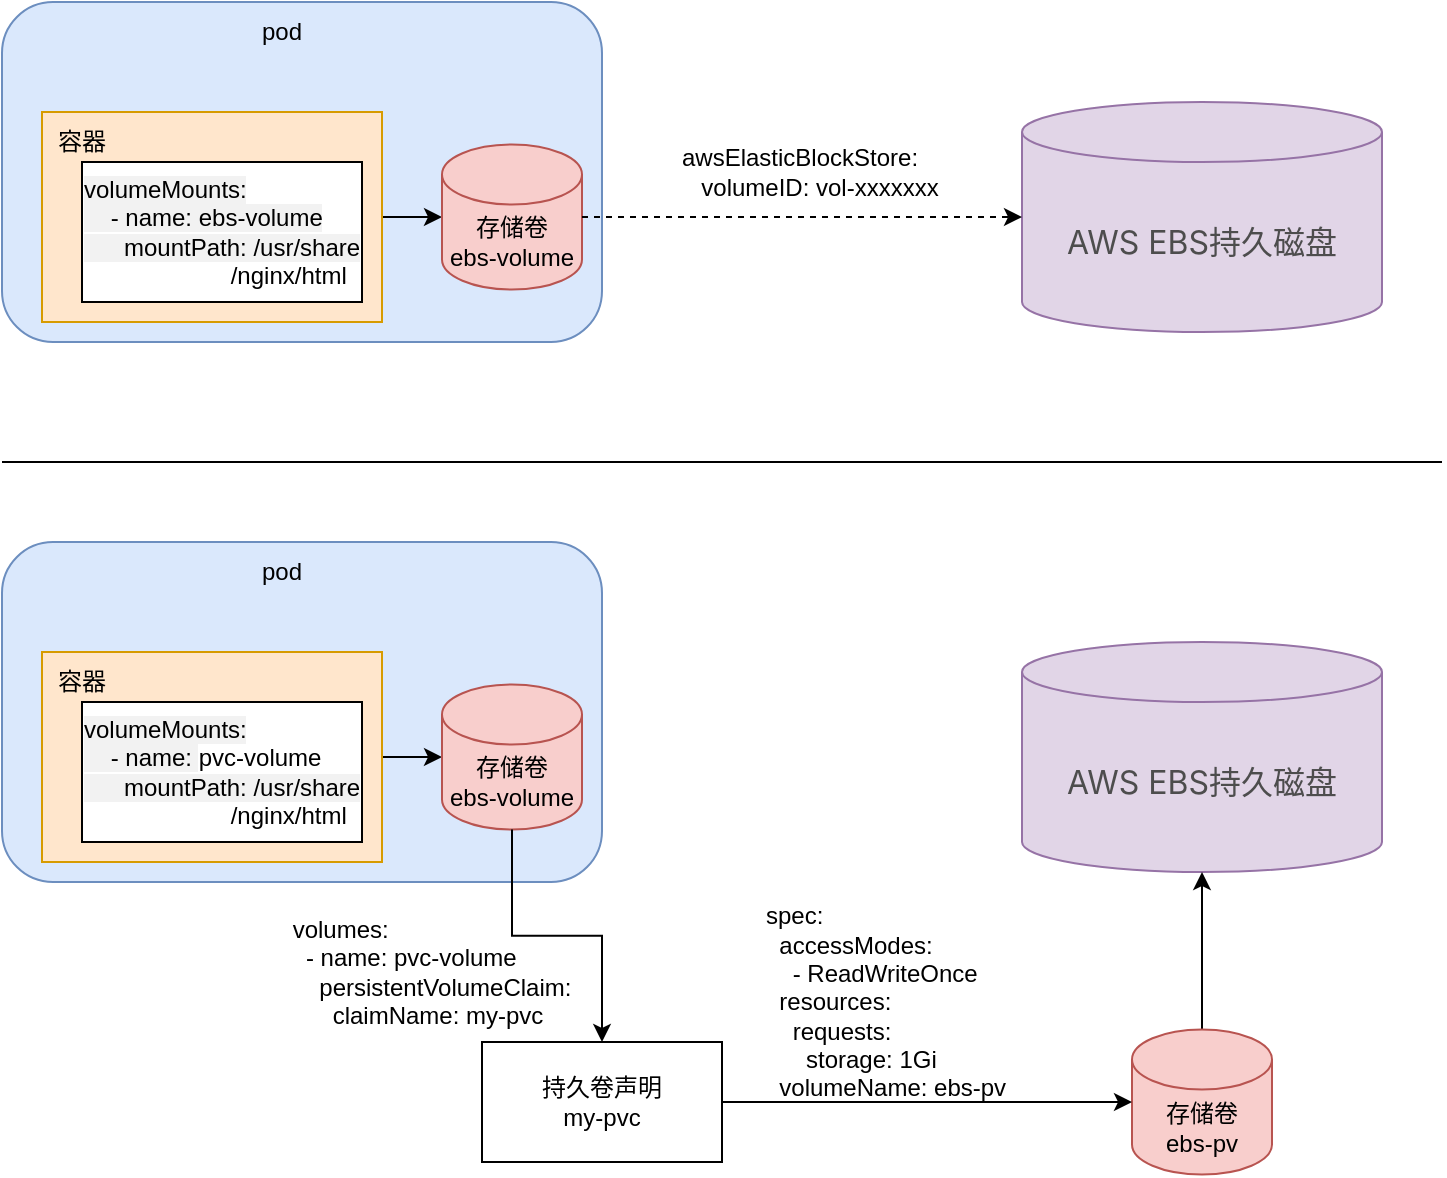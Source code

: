 <mxfile version="26.2.14">
  <diagram name="第 1 页" id="hzgeKIVSQyJ2sHq0_jEK">
    <mxGraphModel dx="1018" dy="689" grid="1" gridSize="10" guides="1" tooltips="1" connect="1" arrows="1" fold="1" page="1" pageScale="1" pageWidth="827" pageHeight="1169" math="0" shadow="0">
      <root>
        <mxCell id="0" />
        <mxCell id="1" parent="0" />
        <mxCell id="7dZvwmrXYKT28rzgf9l6-1" value="" style="rounded=1;whiteSpace=wrap;html=1;fillColor=#dae8fc;strokeColor=#6c8ebf;" vertex="1" parent="1">
          <mxGeometry x="80" y="170" width="300" height="170" as="geometry" />
        </mxCell>
        <mxCell id="7dZvwmrXYKT28rzgf9l6-9" style="edgeStyle=orthogonalEdgeStyle;rounded=0;orthogonalLoop=1;jettySize=auto;html=1;" edge="1" parent="1" source="7dZvwmrXYKT28rzgf9l6-2" target="7dZvwmrXYKT28rzgf9l6-7">
          <mxGeometry relative="1" as="geometry" />
        </mxCell>
        <mxCell id="7dZvwmrXYKT28rzgf9l6-2" value="" style="rounded=0;whiteSpace=wrap;html=1;fillColor=#ffe6cc;strokeColor=#d79b00;" vertex="1" parent="1">
          <mxGeometry x="100" y="225" width="170" height="105" as="geometry" />
        </mxCell>
        <mxCell id="7dZvwmrXYKT28rzgf9l6-3" value="" style="rounded=0;whiteSpace=wrap;html=1;" vertex="1" parent="1">
          <mxGeometry x="120" y="250" width="140" height="70" as="geometry" />
        </mxCell>
        <mxCell id="7dZvwmrXYKT28rzgf9l6-4" value="容器" style="text;html=1;align=center;verticalAlign=middle;whiteSpace=wrap;rounded=0;" vertex="1" parent="1">
          <mxGeometry x="90" y="225" width="60" height="30" as="geometry" />
        </mxCell>
        <mxCell id="7dZvwmrXYKT28rzgf9l6-5" value="pod" style="text;html=1;align=center;verticalAlign=middle;whiteSpace=wrap;rounded=0;" vertex="1" parent="1">
          <mxGeometry x="190" y="170" width="60" height="30" as="geometry" />
        </mxCell>
        <mxCell id="7dZvwmrXYKT28rzgf9l6-6" value="&lt;span style=&quot;background-color: light-dark(#ffffff, var(--ge-dark-color, #121212));&quot;&gt;&lt;span style=&quot;font-variant-ligatures: no-common-ligatures; white-space: pre; background-color: rgba(0, 0, 0, 0.05);&quot;&gt;volumeMounts:&lt;/span&gt;&lt;br style=&quot;font-variant-ligatures: no-common-ligatures; white-space: pre; background-color: rgba(0, 0, 0, 0.05);&quot;&gt;&lt;span style=&quot;font-variant-ligatures: no-common-ligatures; white-space: pre; background-color: rgba(0, 0, 0, 0.05);&quot;&gt;    - name: ebs-volume&lt;/span&gt;&lt;br style=&quot;font-variant-ligatures: no-common-ligatures; white-space: pre; background-color: rgba(0, 0, 0, 0.05);&quot;&gt;&lt;span style=&quot;font-variant-ligatures: no-common-ligatures; white-space: pre; background-color: rgba(0, 0, 0, 0.05);&quot;&gt;      mountPath: /usr/share&lt;/span&gt;&lt;/span&gt;&lt;div&gt;&lt;span style=&quot;font-variant-ligatures: no-common-ligatures; white-space: pre; background-color: light-dark(#ffffff, var(--ge-dark-color, #121212));&quot;&gt;                      /nginx/html&lt;/span&gt;&lt;/div&gt;" style="text;html=1;align=left;verticalAlign=middle;whiteSpace=wrap;rounded=0;" vertex="1" parent="1">
          <mxGeometry x="119" y="255" width="150" height="60" as="geometry" />
        </mxCell>
        <mxCell id="7dZvwmrXYKT28rzgf9l6-7" value="存储卷&lt;div&gt;&lt;span style=&quot;font-variant-ligatures: no-common-ligatures; text-align: start; white-space: pre;&quot;&gt;&lt;font style=&quot;&quot;&gt;ebs-volume&lt;/font&gt;&lt;/span&gt;&lt;/div&gt;" style="shape=cylinder3;whiteSpace=wrap;html=1;boundedLbl=1;backgroundOutline=1;size=15;fillColor=#f8cecc;strokeColor=#b85450;" vertex="1" parent="1">
          <mxGeometry x="300" y="241.25" width="70" height="72.5" as="geometry" />
        </mxCell>
        <mxCell id="7dZvwmrXYKT28rzgf9l6-10" value="&lt;span style=&quot;color: rgb(77, 77, 77); font-family: -apple-system, &amp;quot;SF UI Text&amp;quot;, Arial, &amp;quot;PingFang SC&amp;quot;, &amp;quot;Hiragino Sans GB&amp;quot;, &amp;quot;Microsoft YaHei&amp;quot;, &amp;quot;WenQuanYi Micro Hei&amp;quot;, sans-serif; font-size: 16px; font-variant-ligatures: no-common-ligatures; text-align: start;&quot;&gt;AWS EBS持久磁盘&lt;/span&gt;" style="shape=cylinder3;whiteSpace=wrap;html=1;boundedLbl=1;backgroundOutline=1;size=15;fillColor=#e1d5e7;strokeColor=#9673a6;" vertex="1" parent="1">
          <mxGeometry x="590" y="220" width="180" height="115" as="geometry" />
        </mxCell>
        <mxCell id="7dZvwmrXYKT28rzgf9l6-11" style="edgeStyle=orthogonalEdgeStyle;rounded=0;orthogonalLoop=1;jettySize=auto;html=1;entryX=0;entryY=0.5;entryDx=0;entryDy=0;entryPerimeter=0;dashed=1;" edge="1" parent="1" source="7dZvwmrXYKT28rzgf9l6-7" target="7dZvwmrXYKT28rzgf9l6-10">
          <mxGeometry relative="1" as="geometry" />
        </mxCell>
        <mxCell id="7dZvwmrXYKT28rzgf9l6-12" value="&lt;span style=&quot;font-variant-ligatures: no-common-ligatures; text-align: start; white-space: pre; background-color: rgb(255, 255, 255);&quot;&gt;&lt;font face=&quot;Helvetica&quot; style=&quot;&quot;&gt;awsElasticBlockStore:&lt;br&gt;      volumeID: vol-xxxxxxx&lt;/font&gt;&lt;/span&gt;" style="text;html=1;align=center;verticalAlign=middle;whiteSpace=wrap;rounded=0;" vertex="1" parent="1">
          <mxGeometry x="413.5" y="240" width="130" height="30" as="geometry" />
        </mxCell>
        <mxCell id="7dZvwmrXYKT28rzgf9l6-13" value="" style="rounded=1;whiteSpace=wrap;html=1;fillColor=#dae8fc;strokeColor=#6c8ebf;" vertex="1" parent="1">
          <mxGeometry x="80" y="440" width="300" height="170" as="geometry" />
        </mxCell>
        <mxCell id="7dZvwmrXYKT28rzgf9l6-14" style="edgeStyle=orthogonalEdgeStyle;rounded=0;orthogonalLoop=1;jettySize=auto;html=1;" edge="1" parent="1" source="7dZvwmrXYKT28rzgf9l6-15" target="7dZvwmrXYKT28rzgf9l6-20">
          <mxGeometry relative="1" as="geometry" />
        </mxCell>
        <mxCell id="7dZvwmrXYKT28rzgf9l6-15" value="" style="rounded=0;whiteSpace=wrap;html=1;fillColor=#ffe6cc;strokeColor=#d79b00;" vertex="1" parent="1">
          <mxGeometry x="100" y="495" width="170" height="105" as="geometry" />
        </mxCell>
        <mxCell id="7dZvwmrXYKT28rzgf9l6-16" value="" style="rounded=0;whiteSpace=wrap;html=1;" vertex="1" parent="1">
          <mxGeometry x="120" y="520" width="140" height="70" as="geometry" />
        </mxCell>
        <mxCell id="7dZvwmrXYKT28rzgf9l6-17" value="容器" style="text;html=1;align=center;verticalAlign=middle;whiteSpace=wrap;rounded=0;" vertex="1" parent="1">
          <mxGeometry x="90" y="495" width="60" height="30" as="geometry" />
        </mxCell>
        <mxCell id="7dZvwmrXYKT28rzgf9l6-18" value="pod" style="text;html=1;align=center;verticalAlign=middle;whiteSpace=wrap;rounded=0;" vertex="1" parent="1">
          <mxGeometry x="190" y="440" width="60" height="30" as="geometry" />
        </mxCell>
        <mxCell id="7dZvwmrXYKT28rzgf9l6-19" value="&lt;span style=&quot;background-color: light-dark(#ffffff, var(--ge-dark-color, #121212));&quot;&gt;&lt;span style=&quot;font-variant-ligatures: no-common-ligatures; white-space: pre; background-color: rgba(0, 0, 0, 0.05);&quot;&gt;volumeMounts:&lt;/span&gt;&lt;br style=&quot;font-variant-ligatures: no-common-ligatures; white-space: pre; background-color: rgba(0, 0, 0, 0.05);&quot;&gt;&lt;span style=&quot;font-variant-ligatures: no-common-ligatures; white-space: pre; background-color: rgba(0, 0, 0, 0.05);&quot;&gt;    - name: &lt;/span&gt;&lt;span style=&quot;font-variant-ligatures: no-common-ligatures; white-space: pre;&quot;&gt;pvc-volume&lt;/span&gt;&lt;br style=&quot;font-variant-ligatures: no-common-ligatures; white-space: pre; background-color: rgba(0, 0, 0, 0.05);&quot;&gt;&lt;span style=&quot;font-variant-ligatures: no-common-ligatures; white-space: pre; background-color: rgba(0, 0, 0, 0.05);&quot;&gt;      mountPath: /usr/share&lt;/span&gt;&lt;/span&gt;&lt;div&gt;&lt;span style=&quot;font-variant-ligatures: no-common-ligatures; white-space: pre; background-color: light-dark(#ffffff, var(--ge-dark-color, #121212));&quot;&gt;                      /nginx/html&lt;/span&gt;&lt;/div&gt;" style="text;html=1;align=left;verticalAlign=middle;whiteSpace=wrap;rounded=0;" vertex="1" parent="1">
          <mxGeometry x="119" y="525" width="150" height="60" as="geometry" />
        </mxCell>
        <mxCell id="7dZvwmrXYKT28rzgf9l6-20" value="存储卷&lt;div&gt;&lt;span style=&quot;font-variant-ligatures: no-common-ligatures; text-align: start; white-space: pre;&quot;&gt;&lt;font style=&quot;&quot;&gt;ebs-volume&lt;/font&gt;&lt;/span&gt;&lt;/div&gt;" style="shape=cylinder3;whiteSpace=wrap;html=1;boundedLbl=1;backgroundOutline=1;size=15;fillColor=#f8cecc;strokeColor=#b85450;" vertex="1" parent="1">
          <mxGeometry x="300" y="511.25" width="70" height="72.5" as="geometry" />
        </mxCell>
        <mxCell id="7dZvwmrXYKT28rzgf9l6-21" value="&lt;span style=&quot;color: rgb(77, 77, 77); font-family: -apple-system, &amp;quot;SF UI Text&amp;quot;, Arial, &amp;quot;PingFang SC&amp;quot;, &amp;quot;Hiragino Sans GB&amp;quot;, &amp;quot;Microsoft YaHei&amp;quot;, &amp;quot;WenQuanYi Micro Hei&amp;quot;, sans-serif; font-size: 16px; font-variant-ligatures: no-common-ligatures; text-align: start;&quot;&gt;AWS EBS持久磁盘&lt;/span&gt;" style="shape=cylinder3;whiteSpace=wrap;html=1;boundedLbl=1;backgroundOutline=1;size=15;fillColor=#e1d5e7;strokeColor=#9673a6;" vertex="1" parent="1">
          <mxGeometry x="590" y="490" width="180" height="115" as="geometry" />
        </mxCell>
        <mxCell id="7dZvwmrXYKT28rzgf9l6-22" style="edgeStyle=orthogonalEdgeStyle;rounded=0;orthogonalLoop=1;jettySize=auto;html=1;entryX=0.5;entryY=0;entryDx=0;entryDy=0;" edge="1" parent="1" source="7dZvwmrXYKT28rzgf9l6-20" target="7dZvwmrXYKT28rzgf9l6-25">
          <mxGeometry relative="1" as="geometry" />
        </mxCell>
        <mxCell id="7dZvwmrXYKT28rzgf9l6-23" value="&lt;div style=&quot;text-align: start;&quot;&gt;&lt;span style=&quot;font-variant-ligatures: no-common-ligatures; white-space: pre;&quot;&gt;volumes:&lt;br/&gt;  - name: pvc-volume&lt;br/&gt;    persistentVolumeClaim:&lt;br/&gt;      claimName: my-pvc&lt;/span&gt;&lt;/div&gt;" style="text;html=1;align=center;verticalAlign=middle;whiteSpace=wrap;rounded=0;" vertex="1" parent="1">
          <mxGeometry x="230" y="640" width="130" height="30" as="geometry" />
        </mxCell>
        <mxCell id="7dZvwmrXYKT28rzgf9l6-24" value="" style="endArrow=none;html=1;rounded=0;" edge="1" parent="1">
          <mxGeometry width="50" height="50" relative="1" as="geometry">
            <mxPoint x="80" y="400" as="sourcePoint" />
            <mxPoint x="800" y="400" as="targetPoint" />
          </mxGeometry>
        </mxCell>
        <mxCell id="7dZvwmrXYKT28rzgf9l6-25" value="持久卷声明&lt;div&gt;my-pvc&lt;/div&gt;" style="rounded=0;whiteSpace=wrap;html=1;" vertex="1" parent="1">
          <mxGeometry x="320" y="690" width="120" height="60" as="geometry" />
        </mxCell>
        <mxCell id="7dZvwmrXYKT28rzgf9l6-29" value="" style="edgeStyle=orthogonalEdgeStyle;rounded=0;orthogonalLoop=1;jettySize=auto;html=1;" edge="1" parent="1" source="7dZvwmrXYKT28rzgf9l6-26" target="7dZvwmrXYKT28rzgf9l6-21">
          <mxGeometry relative="1" as="geometry" />
        </mxCell>
        <mxCell id="7dZvwmrXYKT28rzgf9l6-26" value="存储卷&lt;div&gt;&lt;span style=&quot;font-variant-ligatures: no-common-ligatures; text-align: start; white-space: pre;&quot;&gt;&lt;font style=&quot;&quot;&gt;ebs-pv&lt;/font&gt;&lt;/span&gt;&lt;/div&gt;" style="shape=cylinder3;whiteSpace=wrap;html=1;boundedLbl=1;backgroundOutline=1;size=15;fillColor=#f8cecc;strokeColor=#b85450;" vertex="1" parent="1">
          <mxGeometry x="645" y="683.75" width="70" height="72.5" as="geometry" />
        </mxCell>
        <mxCell id="7dZvwmrXYKT28rzgf9l6-27" style="edgeStyle=orthogonalEdgeStyle;rounded=0;orthogonalLoop=1;jettySize=auto;html=1;entryX=0;entryY=0.5;entryDx=0;entryDy=0;entryPerimeter=0;" edge="1" parent="1" source="7dZvwmrXYKT28rzgf9l6-25" target="7dZvwmrXYKT28rzgf9l6-26">
          <mxGeometry relative="1" as="geometry" />
        </mxCell>
        <mxCell id="7dZvwmrXYKT28rzgf9l6-28" value="&lt;div&gt;spec:&lt;/div&gt;&lt;div&gt;&amp;nbsp; accessModes:&lt;/div&gt;&lt;div&gt;&amp;nbsp; &amp;nbsp; - ReadWriteOnce&lt;/div&gt;&lt;div&gt;&amp;nbsp; resources:&lt;/div&gt;&lt;div&gt;&amp;nbsp; &amp;nbsp; requests:&lt;/div&gt;&lt;div&gt;&amp;nbsp; &amp;nbsp; &amp;nbsp; storage: 1Gi&lt;/div&gt;&lt;div&gt;&amp;nbsp; volumeName: ebs-pv&lt;/div&gt;" style="text;html=1;align=left;verticalAlign=middle;whiteSpace=wrap;rounded=0;" vertex="1" parent="1">
          <mxGeometry x="460" y="620" width="160" height="100" as="geometry" />
        </mxCell>
      </root>
    </mxGraphModel>
  </diagram>
</mxfile>
